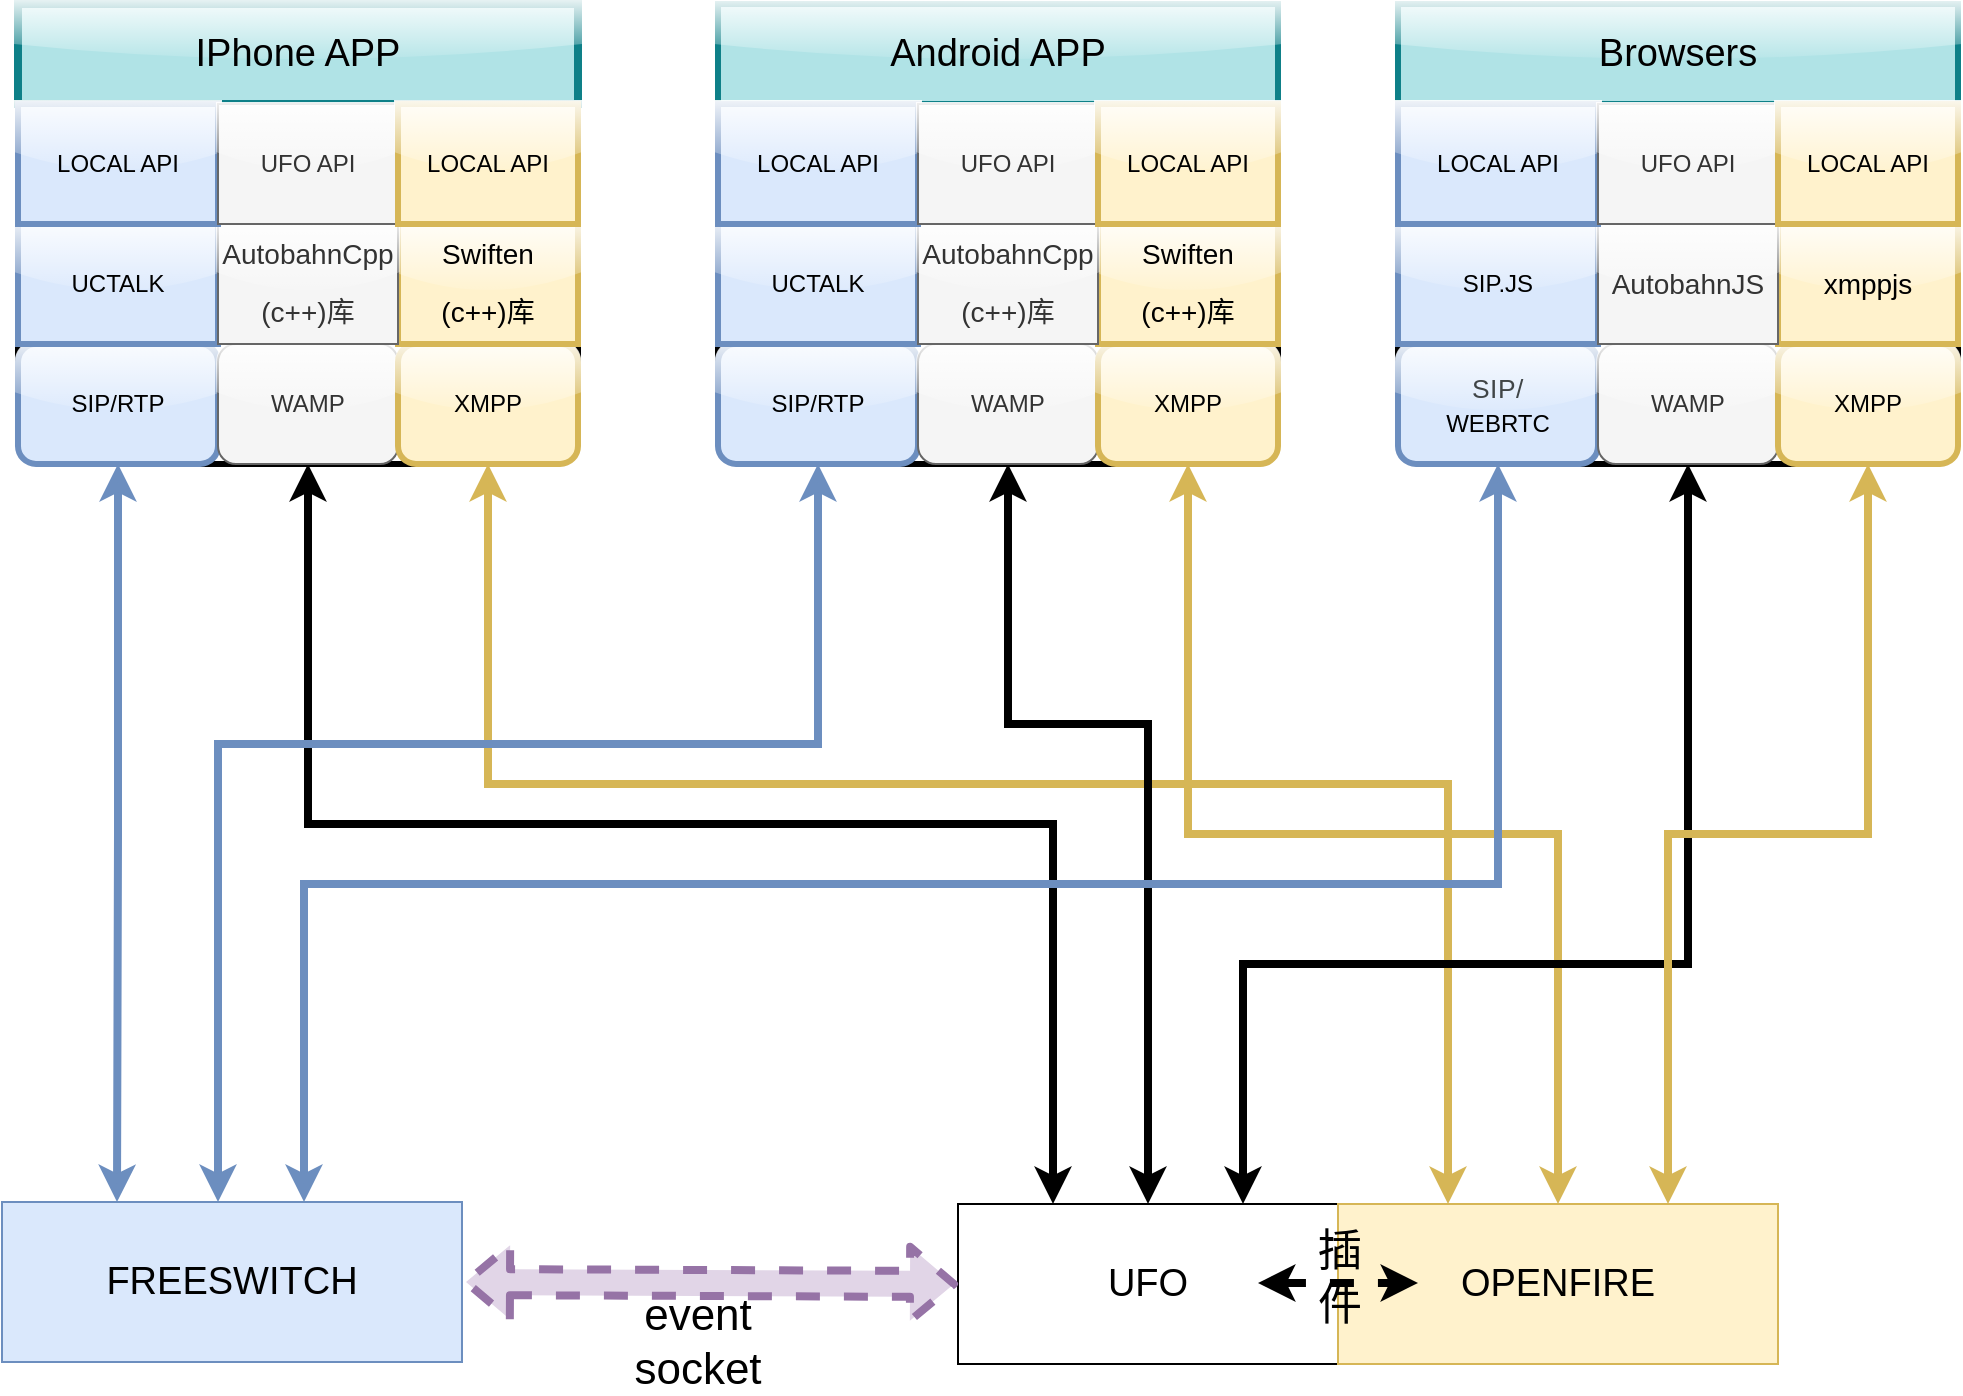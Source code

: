<mxfile version="12.7.9" type="github"><diagram id="Qx-I0IMG4ZqsPPICAm13" name="第 1 页"><mxGraphModel dx="868" dy="459" grid="1" gridSize="10" guides="1" tooltips="1" connect="1" arrows="1" fold="1" page="1" pageScale="1" pageWidth="827" pageHeight="1169" math="0" shadow="0"><root><mxCell id="0"/><mxCell id="1" parent="0"/><mxCell id="Bu4rXw2DOO9tjyWhjlKE-10" value="" style="rounded=1;whiteSpace=wrap;html=1;strokeWidth=3;shadow=0;comic=0;glass=1;" parent="1" vertex="1"><mxGeometry x="100" y="110" width="280" height="230" as="geometry"/></mxCell><mxCell id="Bu4rXw2DOO9tjyWhjlKE-11" value="&lt;font style=&quot;font-size: 19px&quot;&gt;IPhone APP&lt;/font&gt;" style="rounded=0;whiteSpace=wrap;html=1;fillColor=#b0e3e6;strokeWidth=4;shadow=0;comic=0;glass=1;strokeColor=#0e8088;" parent="1" vertex="1"><mxGeometry x="100" y="110" width="280" height="50" as="geometry"/></mxCell><mxCell id="3yAqZI5W9x5ebgiva7oP-36" style="edgeStyle=orthogonalEdgeStyle;rounded=0;orthogonalLoop=1;jettySize=auto;html=1;exitX=0.5;exitY=1;exitDx=0;exitDy=0;entryX=0.25;entryY=0;entryDx=0;entryDy=0;startArrow=classic;startFill=1;strokeWidth=4;fillColor=#dae8fc;strokeColor=#6c8ebf;" parent="1" source="Bu4rXw2DOO9tjyWhjlKE-12" target="Bu4rXw2DOO9tjyWhjlKE-14" edge="1"><mxGeometry relative="1" as="geometry"/></mxCell><mxCell id="Bu4rXw2DOO9tjyWhjlKE-12" value="SIP/RTP" style="rounded=1;whiteSpace=wrap;html=1;fillColor=#dae8fc;strokeColor=#6c8ebf;strokeWidth=3;shadow=0;comic=0;glass=1;" parent="1" vertex="1"><mxGeometry x="100" y="280" width="100" height="60" as="geometry"/></mxCell><mxCell id="Bu4rXw2DOO9tjyWhjlKE-14" value="&lt;font style=&quot;font-size: 19px&quot;&gt;FREESWITCH&lt;/font&gt;" style="rounded=0;whiteSpace=wrap;html=1;fillColor=#dae8fc;strokeColor=#6c8ebf;" parent="1" vertex="1"><mxGeometry x="92" y="709" width="230" height="80" as="geometry"/></mxCell><mxCell id="3yAqZI5W9x5ebgiva7oP-35" style="edgeStyle=orthogonalEdgeStyle;rounded=0;orthogonalLoop=1;jettySize=auto;html=1;exitX=0.5;exitY=1;exitDx=0;exitDy=0;entryX=0.25;entryY=0;entryDx=0;entryDy=0;startArrow=classic;startFill=1;strokeWidth=4;" parent="1" source="Bu4rXw2DOO9tjyWhjlKE-13" target="Bu4rXw2DOO9tjyWhjlKE-17" edge="1"><mxGeometry relative="1" as="geometry"><Array as="points"><mxPoint x="245" y="520"/><mxPoint x="618" y="520"/></Array></mxGeometry></mxCell><mxCell id="Bu4rXw2DOO9tjyWhjlKE-13" value="WAMP" style="rounded=1;whiteSpace=wrap;html=1;fillColor=#f5f5f5;strokeColor=#666666;strokeWidth=1;fontColor=#333333;shadow=0;comic=0;glass=1;" parent="1" vertex="1"><mxGeometry x="200" y="280" width="90" height="60" as="geometry"/></mxCell><mxCell id="Bu4rXw2DOO9tjyWhjlKE-17" value="&lt;font style=&quot;font-size: 19px&quot;&gt;UFO&lt;/font&gt;" style="rounded=0;whiteSpace=wrap;html=1;" parent="1" vertex="1"><mxGeometry x="570" y="710" width="190" height="80" as="geometry"/></mxCell><mxCell id="Bu4rXw2DOO9tjyWhjlKE-23" value="UCTALK" style="rounded=0;whiteSpace=wrap;html=1;fillColor=#dae8fc;strokeColor=#6c8ebf;strokeWidth=3;shadow=0;comic=0;glass=1;" parent="1" vertex="1"><mxGeometry x="100" y="220" width="100" height="60" as="geometry"/></mxCell><mxCell id="3yAqZI5W9x5ebgiva7oP-34" style="edgeStyle=orthogonalEdgeStyle;rounded=0;orthogonalLoop=1;jettySize=auto;html=1;exitX=0.5;exitY=1;exitDx=0;exitDy=0;entryX=0.25;entryY=0;entryDx=0;entryDy=0;startArrow=classic;startFill=1;fillColor=#fff2cc;strokeColor=#d6b656;strokeWidth=4;" parent="1" source="Bu4rXw2DOO9tjyWhjlKE-26" target="Bu4rXw2DOO9tjyWhjlKE-38" edge="1"><mxGeometry relative="1" as="geometry"><Array as="points"><mxPoint x="335" y="500"/><mxPoint x="815" y="500"/></Array></mxGeometry></mxCell><mxCell id="Bu4rXw2DOO9tjyWhjlKE-26" value="XMPP" style="rounded=1;whiteSpace=wrap;html=1;fillColor=#fff2cc;strokeColor=#d6b656;strokeWidth=3;shadow=0;comic=0;glass=1;" parent="1" vertex="1"><mxGeometry x="290" y="280" width="90" height="60" as="geometry"/></mxCell><mxCell id="Bu4rXw2DOO9tjyWhjlKE-28" value="&lt;p class=&quot;MsoNormal&quot;&gt;&lt;span style=&quot;font-size: 10.5pt&quot;&gt;Swiften&lt;/span&gt;&lt;/p&gt;&lt;p class=&quot;MsoNormal&quot;&gt;&lt;span style=&quot;font-size: 10.5pt&quot;&gt;(c++)&lt;/span&gt;&lt;span style=&quot;font-size: 10.5pt&quot;&gt;&lt;font face=&quot;宋体&quot;&gt;库&lt;/font&gt;&lt;/span&gt;&lt;/p&gt;" style="rounded=0;html=1;whiteSpace=wrap;fillColor=#fff2cc;strokeColor=#d6b656;strokeWidth=3;shadow=0;comic=0;glass=1;" parent="1" vertex="1"><mxGeometry x="290" y="220" width="90" height="60" as="geometry"/></mxCell><mxCell id="Bu4rXw2DOO9tjyWhjlKE-30" value="&lt;p class=&quot;15&quot; style=&quot;margin-left: 18.0pt ; text-indent: -18.0pt&quot;&gt;&lt;span style=&quot;font-size: 10.5pt&quot;&gt;AutobahnCpp&lt;/span&gt;&lt;/p&gt;&lt;p class=&quot;15&quot; style=&quot;margin-left: 18.0pt ; text-indent: -18.0pt&quot;&gt;&lt;span style=&quot;font-size: 10.5pt&quot;&gt;(c++)&lt;/span&gt;&lt;span style=&quot;font-size: 10.5pt&quot;&gt;&lt;font face=&quot;等线&quot;&gt;库&lt;/font&gt;&lt;/span&gt;&lt;span style=&quot;font-size: 10.5pt&quot;&gt;&lt;/span&gt;&lt;/p&gt;" style="rounded=0;html=1;whiteSpace=wrap;fillColor=#f5f5f5;strokeColor=#666666;strokeWidth=1;fontColor=#333333;shadow=0;comic=0;glass=1;" parent="1" vertex="1"><mxGeometry x="200" y="220" width="90" height="60" as="geometry"/></mxCell><mxCell id="Bu4rXw2DOO9tjyWhjlKE-31" value="LOCAL API" style="rounded=0;whiteSpace=wrap;html=1;fillColor=#dae8fc;strokeColor=#6c8ebf;strokeWidth=3;shadow=0;comic=0;glass=1;" parent="1" vertex="1"><mxGeometry x="100" y="160" width="100" height="60" as="geometry"/></mxCell><mxCell id="Bu4rXw2DOO9tjyWhjlKE-34" value="UFO API" style="rounded=0;whiteSpace=wrap;html=1;fillColor=#f5f5f5;strokeColor=#666666;strokeWidth=1;fontColor=#333333;shadow=0;comic=0;glass=1;" parent="1" vertex="1"><mxGeometry x="200" y="160" width="90" height="60" as="geometry"/></mxCell><mxCell id="Bu4rXw2DOO9tjyWhjlKE-36" value="LOCAL API" style="rounded=0;whiteSpace=wrap;html=1;fillColor=#fff2cc;strokeColor=#d6b656;strokeWidth=3;shadow=0;comic=0;glass=1;" parent="1" vertex="1"><mxGeometry x="290" y="160" width="90" height="60" as="geometry"/></mxCell><mxCell id="Bu4rXw2DOO9tjyWhjlKE-38" value="&lt;font style=&quot;font-size: 19px&quot;&gt;OPENFIRE&lt;/font&gt;" style="rounded=0;whiteSpace=wrap;html=1;fillColor=#fff2cc;strokeColor=#d6b656;" parent="1" vertex="1"><mxGeometry x="760" y="710" width="220" height="80" as="geometry"/></mxCell><mxCell id="3yAqZI5W9x5ebgiva7oP-1" value="" style="rounded=1;whiteSpace=wrap;html=1;strokeWidth=3;shadow=0;comic=0;glass=1;" parent="1" vertex="1"><mxGeometry x="450" y="110" width="280" height="230" as="geometry"/></mxCell><mxCell id="3yAqZI5W9x5ebgiva7oP-2" value="&lt;font style=&quot;font-size: 19px&quot;&gt;Android APP&lt;/font&gt;" style="rounded=0;whiteSpace=wrap;html=1;fillColor=#b0e3e6;strokeWidth=3;shadow=0;comic=0;glass=1;strokeColor=#0e8088;" parent="1" vertex="1"><mxGeometry x="450" y="110" width="280" height="50" as="geometry"/></mxCell><mxCell id="3yAqZI5W9x5ebgiva7oP-29" style="edgeStyle=orthogonalEdgeStyle;rounded=0;orthogonalLoop=1;jettySize=auto;html=1;exitX=0.5;exitY=1;exitDx=0;exitDy=0;startArrow=classic;startFill=1;fillColor=#dae8fc;strokeColor=#6c8ebf;strokeWidth=4;" parent="1" source="3yAqZI5W9x5ebgiva7oP-3" target="Bu4rXw2DOO9tjyWhjlKE-14" edge="1"><mxGeometry relative="1" as="geometry"><mxPoint x="180" y="520" as="targetPoint"/><Array as="points"><mxPoint x="500" y="480"/><mxPoint x="200" y="480"/></Array></mxGeometry></mxCell><mxCell id="3yAqZI5W9x5ebgiva7oP-3" value="SIP/RTP" style="rounded=1;whiteSpace=wrap;html=1;fillColor=#dae8fc;strokeColor=#6c8ebf;strokeWidth=3;shadow=0;comic=0;glass=1;" parent="1" vertex="1"><mxGeometry x="450" y="280" width="100" height="60" as="geometry"/></mxCell><mxCell id="3yAqZI5W9x5ebgiva7oP-30" style="edgeStyle=orthogonalEdgeStyle;rounded=0;orthogonalLoop=1;jettySize=auto;html=1;exitX=0.5;exitY=1;exitDx=0;exitDy=0;entryX=0.5;entryY=0;entryDx=0;entryDy=0;startArrow=classic;startFill=1;strokeWidth=4;" parent="1" source="3yAqZI5W9x5ebgiva7oP-4" target="Bu4rXw2DOO9tjyWhjlKE-17" edge="1"><mxGeometry relative="1" as="geometry"><Array as="points"><mxPoint x="595" y="470"/><mxPoint x="665" y="470"/></Array></mxGeometry></mxCell><mxCell id="3yAqZI5W9x5ebgiva7oP-4" value="WAMP" style="rounded=1;whiteSpace=wrap;html=1;fillColor=#f5f5f5;strokeColor=#666666;strokeWidth=1;fontColor=#333333;shadow=0;comic=0;glass=1;" parent="1" vertex="1"><mxGeometry x="550" y="280" width="90" height="60" as="geometry"/></mxCell><mxCell id="3yAqZI5W9x5ebgiva7oP-5" value="UCTALK" style="rounded=0;whiteSpace=wrap;html=1;fillColor=#dae8fc;strokeColor=#6c8ebf;strokeWidth=3;shadow=0;comic=0;glass=1;" parent="1" vertex="1"><mxGeometry x="450" y="220" width="100" height="60" as="geometry"/></mxCell><mxCell id="3yAqZI5W9x5ebgiva7oP-27" style="edgeStyle=orthogonalEdgeStyle;rounded=0;orthogonalLoop=1;jettySize=auto;html=1;exitX=0.5;exitY=1;exitDx=0;exitDy=0;startArrow=classic;startFill=1;fillColor=#fff2cc;strokeColor=#d6b656;strokeWidth=4;" parent="1" source="3yAqZI5W9x5ebgiva7oP-6" target="Bu4rXw2DOO9tjyWhjlKE-38" edge="1"><mxGeometry relative="1" as="geometry"/></mxCell><mxCell id="3yAqZI5W9x5ebgiva7oP-6" value="XMPP" style="rounded=1;whiteSpace=wrap;html=1;fillColor=#fff2cc;strokeColor=#d6b656;strokeWidth=3;shadow=0;comic=0;glass=1;" parent="1" vertex="1"><mxGeometry x="640" y="280" width="90" height="60" as="geometry"/></mxCell><mxCell id="3yAqZI5W9x5ebgiva7oP-7" value="&lt;p class=&quot;MsoNormal&quot;&gt;&lt;span style=&quot;font-size: 10.5pt&quot;&gt;Swiften&lt;/span&gt;&lt;/p&gt;&lt;p class=&quot;MsoNormal&quot;&gt;&lt;span style=&quot;font-size: 10.5pt&quot;&gt;(c++)&lt;/span&gt;&lt;span style=&quot;font-size: 10.5pt&quot;&gt;&lt;font face=&quot;宋体&quot;&gt;库&lt;/font&gt;&lt;/span&gt;&lt;/p&gt;" style="rounded=0;html=1;whiteSpace=wrap;fillColor=#fff2cc;strokeColor=#d6b656;strokeWidth=3;shadow=0;comic=0;glass=1;" parent="1" vertex="1"><mxGeometry x="640" y="220" width="90" height="60" as="geometry"/></mxCell><mxCell id="3yAqZI5W9x5ebgiva7oP-8" value="&lt;p class=&quot;15&quot; style=&quot;margin-left: 18.0pt ; text-indent: -18.0pt&quot;&gt;&lt;span style=&quot;font-size: 10.5pt&quot;&gt;AutobahnCpp&lt;/span&gt;&lt;/p&gt;&lt;p class=&quot;15&quot; style=&quot;margin-left: 18.0pt ; text-indent: -18.0pt&quot;&gt;&lt;span style=&quot;font-size: 10.5pt&quot;&gt;(c++)&lt;/span&gt;&lt;span style=&quot;font-size: 10.5pt&quot;&gt;&lt;font face=&quot;等线&quot;&gt;库&lt;/font&gt;&lt;/span&gt;&lt;span style=&quot;font-size: 10.5pt&quot;&gt;&lt;/span&gt;&lt;/p&gt;" style="rounded=0;html=1;whiteSpace=wrap;fillColor=#f5f5f5;strokeColor=#666666;strokeWidth=1;fontColor=#333333;shadow=0;comic=0;glass=1;" parent="1" vertex="1"><mxGeometry x="550" y="220" width="90" height="60" as="geometry"/></mxCell><mxCell id="3yAqZI5W9x5ebgiva7oP-9" value="LOCAL API" style="rounded=0;whiteSpace=wrap;html=1;fillColor=#dae8fc;strokeColor=#6c8ebf;strokeWidth=3;shadow=0;comic=0;glass=1;" parent="1" vertex="1"><mxGeometry x="450" y="160" width="100" height="60" as="geometry"/></mxCell><mxCell id="3yAqZI5W9x5ebgiva7oP-10" value="UFO API" style="rounded=0;whiteSpace=wrap;html=1;fillColor=#f5f5f5;strokeColor=#666666;strokeWidth=1;fontColor=#333333;shadow=0;comic=0;glass=1;" parent="1" vertex="1"><mxGeometry x="550" y="160" width="90" height="60" as="geometry"/></mxCell><mxCell id="3yAqZI5W9x5ebgiva7oP-11" value="LOCAL API" style="rounded=0;whiteSpace=wrap;html=1;fillColor=#fff2cc;strokeColor=#d6b656;strokeWidth=3;shadow=0;comic=0;glass=1;" parent="1" vertex="1"><mxGeometry x="640" y="160" width="90" height="60" as="geometry"/></mxCell><mxCell id="3yAqZI5W9x5ebgiva7oP-12" value="" style="rounded=1;whiteSpace=wrap;html=1;strokeWidth=3;shadow=0;comic=0;glass=1;" parent="1" vertex="1"><mxGeometry x="790" y="110" width="280" height="230" as="geometry"/></mxCell><mxCell id="3yAqZI5W9x5ebgiva7oP-13" value="&lt;span style=&quot;font-size: 19px&quot;&gt;Browsers&lt;/span&gt;" style="rounded=0;whiteSpace=wrap;html=1;fillColor=#b0e3e6;strokeWidth=3;shadow=0;comic=0;glass=1;strokeColor=#0e8088;" parent="1" vertex="1"><mxGeometry x="790" y="110" width="280" height="50" as="geometry"/></mxCell><mxCell id="3yAqZI5W9x5ebgiva7oP-37" style="edgeStyle=orthogonalEdgeStyle;rounded=0;orthogonalLoop=1;jettySize=auto;html=1;exitX=0.5;exitY=1;exitDx=0;exitDy=0;startArrow=classic;startFill=1;strokeWidth=4;fillColor=#dae8fc;strokeColor=#6c8ebf;" parent="1" source="3yAqZI5W9x5ebgiva7oP-14" target="Bu4rXw2DOO9tjyWhjlKE-14" edge="1"><mxGeometry relative="1" as="geometry"><Array as="points"><mxPoint x="840" y="550"/><mxPoint x="243" y="550"/></Array></mxGeometry></mxCell><mxCell id="3yAqZI5W9x5ebgiva7oP-14" value="&lt;h4 class=&quot;intro cye-lm-tag&quot; style=&quot;margin: 0px ; padding: 0px ; box-sizing: border-box ; border: 0px ; font-size: 1.1em ; font-family: &amp;#34;proximanovasoft&amp;#34; , &amp;#34;varela round&amp;#34; , sans-serif ; font-weight: 400 ; color: rgb(64 , 69 , 71) ; letter-spacing: 0.02em ; line-height: 1.4em&quot;&gt;SIP/&lt;/h4&gt;WEBRTC" style="rounded=1;whiteSpace=wrap;html=1;fillColor=#dae8fc;strokeColor=#6c8ebf;strokeWidth=3;shadow=0;comic=0;glass=1;" parent="1" vertex="1"><mxGeometry x="790" y="280" width="100" height="60" as="geometry"/></mxCell><mxCell id="3yAqZI5W9x5ebgiva7oP-32" style="edgeStyle=orthogonalEdgeStyle;rounded=0;orthogonalLoop=1;jettySize=auto;html=1;exitX=0.5;exitY=1;exitDx=0;exitDy=0;entryX=0.75;entryY=0;entryDx=0;entryDy=0;startArrow=classic;startFill=1;strokeWidth=4;" parent="1" source="3yAqZI5W9x5ebgiva7oP-15" target="Bu4rXw2DOO9tjyWhjlKE-17" edge="1"><mxGeometry relative="1" as="geometry"><Array as="points"><mxPoint x="935" y="590"/><mxPoint x="713" y="590"/></Array></mxGeometry></mxCell><mxCell id="3yAqZI5W9x5ebgiva7oP-15" value="WAMP" style="rounded=1;whiteSpace=wrap;html=1;fillColor=#f5f5f5;strokeColor=#666666;strokeWidth=1;fontColor=#333333;shadow=0;comic=0;glass=1;" parent="1" vertex="1"><mxGeometry x="890" y="280" width="90" height="60" as="geometry"/></mxCell><mxCell id="3yAqZI5W9x5ebgiva7oP-16" value="SIP.JS" style="rounded=0;whiteSpace=wrap;html=1;fillColor=#dae8fc;strokeColor=#6c8ebf;strokeWidth=3;shadow=0;comic=0;glass=1;" parent="1" vertex="1"><mxGeometry x="790" y="220" width="100" height="60" as="geometry"/></mxCell><mxCell id="3yAqZI5W9x5ebgiva7oP-33" style="edgeStyle=orthogonalEdgeStyle;rounded=0;orthogonalLoop=1;jettySize=auto;html=1;exitX=0.5;exitY=1;exitDx=0;exitDy=0;entryX=0.75;entryY=0;entryDx=0;entryDy=0;startArrow=classic;startFill=1;fillColor=#fff2cc;strokeColor=#d6b656;strokeWidth=4;" parent="1" source="3yAqZI5W9x5ebgiva7oP-17" target="Bu4rXw2DOO9tjyWhjlKE-38" edge="1"><mxGeometry relative="1" as="geometry"/></mxCell><mxCell id="3yAqZI5W9x5ebgiva7oP-17" value="XMPP" style="rounded=1;whiteSpace=wrap;html=1;fillColor=#fff2cc;strokeColor=#d6b656;strokeWidth=3;shadow=0;comic=0;glass=1;" parent="1" vertex="1"><mxGeometry x="980" y="280" width="90" height="60" as="geometry"/></mxCell><mxCell id="3yAqZI5W9x5ebgiva7oP-18" value="&lt;p class=&quot;MsoNormal&quot;&gt;&lt;span style=&quot;font-size: 10.5pt&quot;&gt;xmppjs&lt;/span&gt;&lt;/p&gt;" style="rounded=0;html=1;whiteSpace=wrap;fillColor=#fff2cc;strokeColor=#d6b656;strokeWidth=3;shadow=0;comic=0;glass=1;" parent="1" vertex="1"><mxGeometry x="980" y="220" width="90" height="60" as="geometry"/></mxCell><mxCell id="3yAqZI5W9x5ebgiva7oP-19" value="&lt;p class=&quot;MsoNormal&quot;&gt;&lt;span style=&quot;font-size: 10.5pt&quot;&gt;AutobahnJS&lt;/span&gt;&lt;/p&gt;" style="rounded=0;html=1;whiteSpace=wrap;fillColor=#f5f5f5;strokeColor=#666666;strokeWidth=1;fontColor=#333333;shadow=0;comic=0;glass=1;" parent="1" vertex="1"><mxGeometry x="890" y="220" width="90" height="60" as="geometry"/></mxCell><mxCell id="3yAqZI5W9x5ebgiva7oP-20" value="LOCAL API" style="rounded=0;whiteSpace=wrap;html=1;fillColor=#dae8fc;strokeColor=#6c8ebf;strokeWidth=3;shadow=0;comic=0;glass=1;" parent="1" vertex="1"><mxGeometry x="790" y="160" width="100" height="60" as="geometry"/></mxCell><mxCell id="3yAqZI5W9x5ebgiva7oP-21" value="UFO API" style="rounded=0;whiteSpace=wrap;html=1;fillColor=#f5f5f5;strokeColor=#666666;strokeWidth=1;fontColor=#333333;shadow=0;comic=0;glass=1;" parent="1" vertex="1"><mxGeometry x="890" y="160" width="90" height="60" as="geometry"/></mxCell><mxCell id="3yAqZI5W9x5ebgiva7oP-22" value="LOCAL API" style="rounded=0;whiteSpace=wrap;html=1;fillColor=#fff2cc;strokeColor=#d6b656;strokeWidth=3;shadow=0;comic=0;glass=1;" parent="1" vertex="1"><mxGeometry x="980" y="160" width="90" height="60" as="geometry"/></mxCell><mxCell id="3yAqZI5W9x5ebgiva7oP-39" value="" style="shape=flexArrow;endArrow=classic;startArrow=classic;html=1;strokeWidth=4;exitX=1;exitY=0.5;exitDx=0;exitDy=0;fillColor=#e1d5e7;strokeColor=#9673a6;dashed=1;entryX=0;entryY=0.5;entryDx=0;entryDy=0;" parent="1" source="Bu4rXw2DOO9tjyWhjlKE-14" target="Bu4rXw2DOO9tjyWhjlKE-17" edge="1"><mxGeometry width="50" height="50" relative="1" as="geometry"><mxPoint x="380" y="800" as="sourcePoint"/><mxPoint x="430" y="750" as="targetPoint"/></mxGeometry></mxCell><mxCell id="3yAqZI5W9x5ebgiva7oP-44" value="" style="edgeStyle=orthogonalEdgeStyle;rounded=0;orthogonalLoop=1;jettySize=auto;html=1;dashed=1;startArrow=classic;startFill=1;strokeWidth=4;" parent="1" edge="1"><mxGeometry relative="1" as="geometry"><mxPoint x="720" y="749.5" as="sourcePoint"/><mxPoint x="800" y="749.5" as="targetPoint"/></mxGeometry></mxCell><mxCell id="3yAqZI5W9x5ebgiva7oP-46" value="&lt;font style=&quot;font-size: 22px&quot;&gt;插件&lt;/font&gt;" style="text;html=1;strokeColor=none;fillColor=none;align=center;verticalAlign=middle;whiteSpace=wrap;rounded=0;strokeWidth=5;" parent="1" vertex="1"><mxGeometry x="741" y="737" width="40" height="20" as="geometry"/></mxCell><mxCell id="3yAqZI5W9x5ebgiva7oP-48" value="&lt;span style=&quot;font-size: 22px&quot;&gt;event socket&lt;/span&gt;" style="text;html=1;strokeColor=none;fillColor=none;align=center;verticalAlign=middle;whiteSpace=wrap;rounded=0;strokeWidth=5;" parent="1" vertex="1"><mxGeometry x="420" y="757" width="40" height="43" as="geometry"/></mxCell></root></mxGraphModel></diagram></mxfile>
